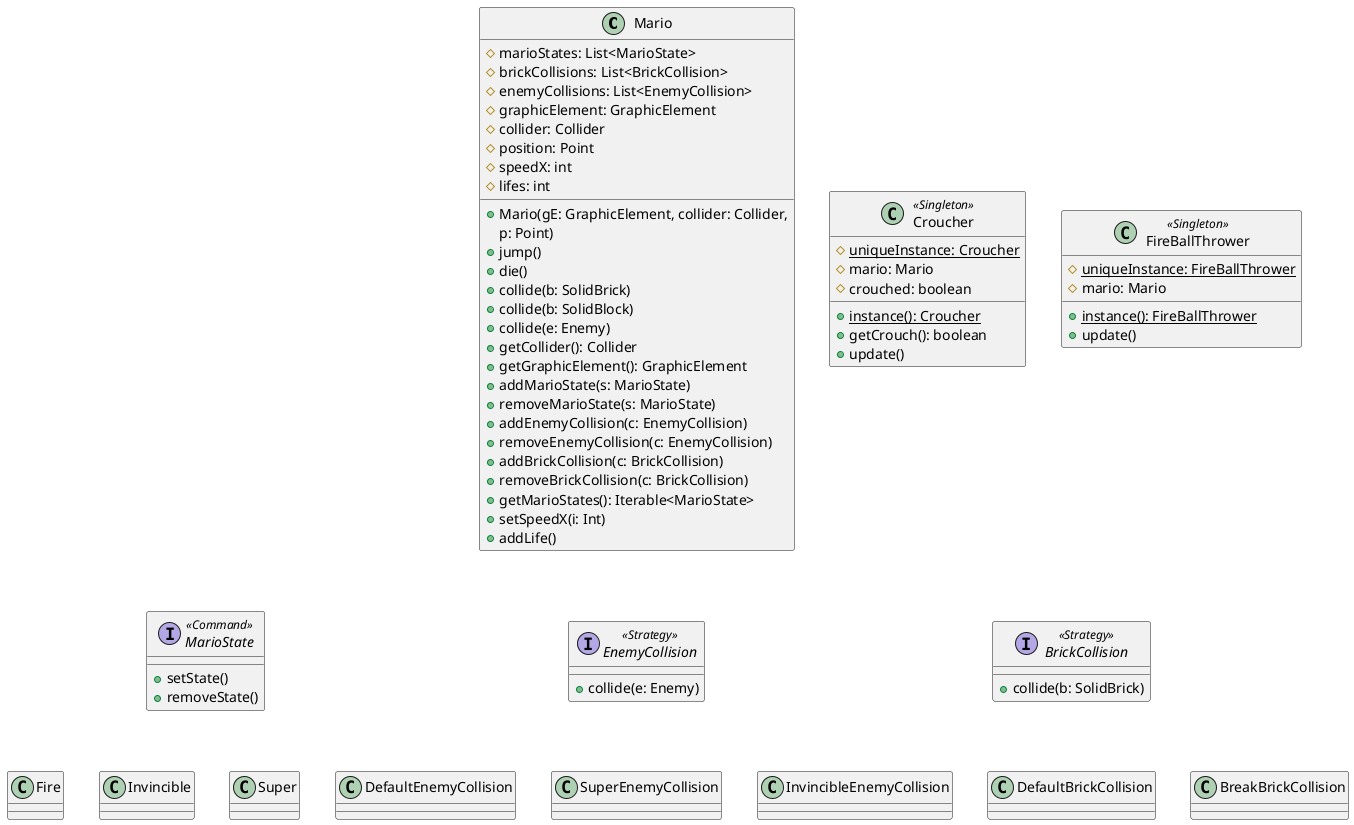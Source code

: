 @startuml
class Mario {
    #marioStates: List<MarioState>
    #brickCollisions: List<BrickCollision>
    #enemyCollisions: List<EnemyCollision>
    #graphicElement: GraphicElement
    #collider: Collider
    #position: Point
    #speedX: int
    #lifes: int
    +Mario(gE: GraphicElement, collider: Collider, 
    p: Point)
    +jump()
    +die()
    +collide(b: SolidBrick)
    +collide(b: SolidBlock)
    +collide(e: Enemy)
    +getCollider(): Collider
    +getGraphicElement(): GraphicElement
    +addMarioState(s: MarioState)
    +removeMarioState(s: MarioState)
    +addEnemyCollision(c: EnemyCollision)
    +removeEnemyCollision(c: EnemyCollision)
    +addBrickCollision(c: BrickCollision)
    +removeBrickCollision(c: BrickCollision)
    +getMarioStates(): Iterable<MarioState>
    +setSpeedX(i: Int)
    +addLife()
}

interface BrickCollision <<Strategy>> {
    +collide(b: SolidBrick)
}

DefaultBrickCollision .u[hidden].|> BrickCollision
BreakBrickCollision .u[hidden].|> BrickCollision

interface EnemyCollision <<Strategy>> {
    +collide(e: Enemy)
}

DefaultEnemyCollision .u[hidden].|> EnemyCollision
SuperEnemyCollision .u[hidden].|> EnemyCollision
InvincibleEnemyCollision .u[hidden].|> EnemyCollision

together {
    class FireBallThrower <<Singleton>> {
        #{static} uniqueInstance: FireBallThrower
        +{static} instance(): FireBallThrower
        #mario: Mario
        +update()
    }

    class Croucher <<Singleton>> {
        #{static} uniqueInstance: Croucher
        +{static} instance(): Croucher
        #mario: Mario
        #crouched: boolean
        +getCrouch(): boolean
        +update()
    }
}

interface MarioState <<Command>> {
    +setState()
    +removeState()
}

Fire .u[hidden].|> MarioState
Invincible .u[hidden].|> MarioState
Super .u[hidden].|> MarioState

' FORMATTING
Mario -d[hidden]-> BrickCollision
Mario -d[hidden]-> EnemyCollision
Mario -d[hidden]-> MarioState
@enduml
